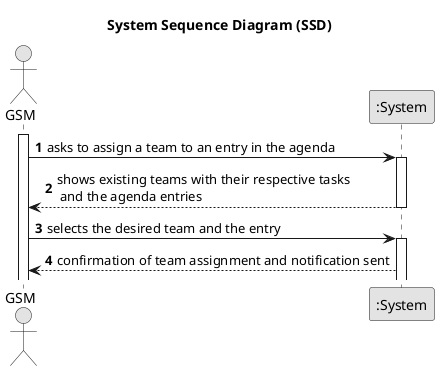 @startuml
skinparam monochrome true
skinparam packageStyle rectangle
skinparam shadowing false

title System Sequence Diagram (SSD)

autonumber

actor "GSM" as GSM
participant ":System" as System

activate GSM

    GSM -> System : asks to assign a team to an entry in the agenda
    activate System

    System --> GSM : shows existing teams with their respective tasks\n and the agenda entries
    deactivate System

    GSM -> System : selects the desired team and the entry
    activate System

    System --> GSM : confirmation of team assignment and notification sent

@enduml